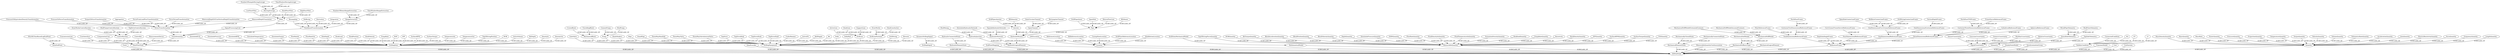 strict digraph  {
AccelerationQuantity;
ActiveLine;
ActivePit;
ActiveVolume;
Aggregation;
Annular;
AreaQuantity;
BHAAnnular;
BHAInner;
BandPassFilter;
BellNipple;
Bit;
BitDepth;
BitReferenceLocation;
BitTorqueQuantity;
BlockAccelerationQuantity;
BlockPositionQuantity;
BlockVelocityQuantity;
Buffering;
CartesianThreeDimensionalReferenceFrame;
CartesianTwoDimensionalReferenceFrame;
CasingShoeLocation;
CementPump;
Clock;
ComputationUnit;
ConnectedCondition;
ControlSystem;
Controller;
CrownBlock;
CurviLinearFrenetSerretReferenceFrame;
CylindricalReferenceFrame;
DDHubNode;
DataEndPoint;
DataFlowNode;
DataProvider;
DeadLine;
DeadLineAnchor;
DensityIn;
DensityOut;
DepthAndAngleFrame;
DepthQuantity;
Derivation;
DirectTransformation;
Dolly;
DollyRail;
DownHoleTelemetry;
DownholeECD;
DownholeHydraulicNetwork;
DownholePressure;
DownholePressureQuantity;
DownholeRPM;
DownholeTemperature;
DownholeTorque;
DrawWorks;
DrawWorksControlSystem;
DrillFloorReferenceLocation;
DrillLine;
DrillLineFastener;
DrillPipesAnnular;
DrillPipesInner;
DrillStemMechanicalModel;
DrillString;
DrillStringCenterLineFrame;
DrillingData;
DrillingEquipment;
DrillingSignal;
DynamicDrillingSignal;
EMWQuantity;
EQ;
ElectricResistivityQuantity;
Elevator;
EndPointMapping;
Filter;
FlowRateIn;
FlowRateOut;
FlowRateQuantity;
FluidDensityInQuantity;
FluidTemperatureInQuantity;
ForceFromLoadPinsTransformation;
ForceQuantity;
ForceToLoadTransformation;
FormationPorosityQuantity;
FourDimensionalReferenceFrame;
FrenetSerretReferenceFrame;
FrequencyQuantity;
GT;
GateValve;
GaussianUncertainty;
GenericUncertainty;
HighPassFilter;
HoleBottomLocation;
HoleDepth;
HookLoad;
HookPosition;
HookVelocity;
HookloadQuantity;
HydraulicBranch;
HydraulicConnectedState;
HydraulicElementState;
HydraulicJunction;
HydraulicLogicalElement;
HydraulicNetwork;
Integration;
LT;
LWDLocation;
LengthQuantity;
Location;
LowPassFilter;
MassDensityQuantity;
MassQuantity;
MassRate;
MathematicalModel;
MeasurableQuantity;
MeasurableQuantityUnitAssociation;
MeasuredDepthToTrueVerticalDepthTransformation;
MeasuredDepthTranslation;
MeasurementDevice;
MechanicalBlock;
MechanicalElementState;
MechanicalLogicalElement;
MechanicalSoftModel;
MechanicalStiffModel;
MechanicalStiffModelAssumedContacts;
MechanicalStiffModelEstimatedContacts;
MechanicalStiffnessType;
MechanicallyClosedState;
MechanicallyConnectedState;
MinMaxUncertainty;
MovingAverage;
MudMixing;
MudPulseTelemetry;
MudPump;
MudPumpsControlSystem;
NorthEastFrame;
NorthEastTVDFrame;
NumberOfItemsRangeExtraction;
NumberOfSampleMovingAverage;
OneDimensionalCartesianReferenceFrame;
OneDimensionalCurviLinearReferenceFrame;
OneDimensionalReferenceFrame;
OpenChannel;
OpenHole;
OpenHoleCenterLineFrame;
Pipe;
PolarReferenceFrame;
PowerQuantity;
PressureQuantity;
PressureToEquivalentDensityTransformation;
PressureToForceTransformation;
ProportionQuantity;
Pump;
PumpRate;
PumpRateQuantity;
Quantity;
ROP;
RangeExtraction;
RectangularChannel;
ReferenceFrame;
ReferenceLocation;
RelativeUncertainty;
Resampling;
Resistivity;
ReturnFlowLine;
RockDensityQuantity;
SPP;
SPPQuantity;
SemiCircularChannel;
SensorUncertainty;
ShaleShakers;
SignalProcessingUnit;
SignalUncertainty;
Slips;
SphericalReferenceFrame;
StandPipe;
SteadyStateModel;
SupportLine;
SurfaceRPM;
SurfaceRPMQuantity;
SurfaceTorque;
SurfaceTorqueQuantity;
SynchronizationGroup;
TVDQuantity;
Telemetry;
TemperatureIn;
TemperatureOut;
TemperatureQuantity;
ThreeDimensionalReferenceFrame;
ThreeWayManifold;
ThreeWayValve;
ThreeWayValveInternalValve;
TimeBasedTransformation;
TimeWindowMovingAverage;
TimeWindowRangeExtraction;
TopDrive;
TopDriveBody;
TopDriveControlSystem;
TopDriveHook;
TopDriveShaft;
TopOfStringForceQuantity;
TopOfStringPosition;
TopSideTelemetry;
TopsideHydraulicNetwork;
TorqueQuantity;
TorqueToForceTransformation;
Transformation;
TransientModel;
TransmissionLine;
TravellingBlock;
TwoDimensionalReferenceFrame;
UnderReamer;
Unit;
UnitSystem;
UserInterface;
ValidityCondition;
VelocityQuantity;
VerticalDepthFrame;
VolumeQuantity;
VolumetricRateQuantity;
WOB;
WOBQuantity;
WellboreCenterLineFrame;
WiredPipeTelemetry;
WitsMLTimeBasedLogEndPoint;
AccelerationQuantity -> Quantity  [label=SUBCLASS_OF];
ActiveLine -> DrillLine  [label=SUBCLASS_OF];
ActivePit -> DrillingEquipment  [label=SUBCLASS_OF];
ActiveVolume -> DrillingData  [label=SUBCLASS_OF];
Aggregation -> DirectTransformation  [label=SUBCLASS_OF];
Annular -> HydraulicBranch  [label=SUBCLASS_OF];
AreaQuantity -> Quantity  [label=SUBCLASS_OF];
BHAAnnular -> Annular  [label=SUBCLASS_OF];
BHAInner -> Pipe  [label=SUBCLASS_OF];
BandPassFilter -> Filter  [label=SUBCLASS_OF];
BellNipple -> DrillingEquipment  [label=SUBCLASS_OF];
Bit -> DrillingEquipment  [label=SUBCLASS_OF];
BitDepth -> DrillingData  [label=SUBCLASS_OF];
BitReferenceLocation -> Location  [label=SUBCLASS_OF];
BitTorqueQuantity -> MeasurableQuantity  [label=SUBCLASS_OF];
BlockAccelerationQuantity -> MeasurableQuantity  [label=SUBCLASS_OF];
BlockPositionQuantity -> MeasurableQuantity  [label=SUBCLASS_OF];
BlockVelocityQuantity -> MeasurableQuantity  [label=SUBCLASS_OF];
Buffering -> TimeBasedTransformation  [label=SUBCLASS_OF];
CartesianThreeDimensionalReferenceFrame -> ThreeDimensionalReferenceFrame  [label=SUBCLASS_OF];
CartesianTwoDimensionalReferenceFrame -> TwoDimensionalReferenceFrame  [label=SUBCLASS_OF];
CasingShoeLocation -> Location  [label=SUBCLASS_OF];
CementPump -> Pump  [label=SUBCLASS_OF];
Clock -> DDHubNode  [label=SUBCLASS_OF];
ComputationUnit -> DataFlowNode  [label=SUBCLASS_OF];
ConnectedCondition -> ValidityCondition  [label=SUBCLASS_OF];
ControlSystem -> DataFlowNode  [label=SUBCLASS_OF];
Controller -> DataFlowNode  [label=SUBCLASS_OF];
CrownBlock -> MechanicalBlock  [label=SUBCLASS_OF];
CurviLinearFrenetSerretReferenceFrame -> FourDimensionalReferenceFrame  [label=SUBCLASS_OF];
CylindricalReferenceFrame -> ThreeDimensionalReferenceFrame  [label=SUBCLASS_OF];
DataEndPoint -> DDHubNode  [label=SUBCLASS_OF];
DataFlowNode -> DDHubNode  [label=SUBCLASS_OF];
DataProvider -> DDHubNode  [label=SUBCLASS_OF];
DeadLine -> DrillLine  [label=SUBCLASS_OF];
DeadLineAnchor -> DrillLineFastener  [label=SUBCLASS_OF];
DensityIn -> DrillingData  [label=SUBCLASS_OF];
DensityOut -> DrillingData  [label=SUBCLASS_OF];
DepthAndAngleFrame -> ReferenceFrame  [label=SUBCLASS_OF];
DepthQuantity -> MeasurableQuantity  [label=SUBCLASS_OF];
Derivation -> TimeBasedTransformation  [label=SUBCLASS_OF];
DirectTransformation -> Transformation  [label=SUBCLASS_OF];
Dolly -> DrillingEquipment  [label=SUBCLASS_OF];
DollyRail -> DrillingEquipment  [label=SUBCLASS_OF];
DownHoleTelemetry -> Telemetry  [label=SUBCLASS_OF];
DownholeECD -> DrillingData  [label=SUBCLASS_OF];
DownholeHydraulicNetwork -> HydraulicNetwork  [label=SUBCLASS_OF];
DownholePressure -> DrillingData  [label=SUBCLASS_OF];
DownholePressureQuantity -> MeasurableQuantity  [label=SUBCLASS_OF];
DownholeRPM -> DrillingData  [label=SUBCLASS_OF];
DownholeTemperature -> DrillingData  [label=SUBCLASS_OF];
DownholeTorque -> DrillingData  [label=SUBCLASS_OF];
DrawWorks -> DrillLineFastener  [label=SUBCLASS_OF];
DrawWorksControlSystem -> ControlSystem  [label=SUBCLASS_OF];
DrillFloorReferenceLocation -> Location  [label=SUBCLASS_OF];
DrillLine -> DrillingEquipment  [label=SUBCLASS_OF];
DrillLineFastener -> DrillingEquipment  [label=SUBCLASS_OF];
DrillPipesAnnular -> Annular  [label=SUBCLASS_OF];
DrillPipesInner -> Pipe  [label=SUBCLASS_OF];
DrillStemMechanicalModel -> MathematicalModel  [label=SUBCLASS_OF];
DrillString -> DrillingEquipment  [label=SUBCLASS_OF];
DrillStringCenterLineFrame -> OneDimensionalCurviLinearReferenceFrame  [label=SUBCLASS_OF];
DrillingData -> DDHubNode  [label=SUBCLASS_OF];
DrillingEquipment -> DDHubNode  [label=SUBCLASS_OF];
DrillingSignal -> DDHubNode  [label=SUBCLASS_OF];
DynamicDrillingSignal -> DrillingSignal  [label=SUBCLASS_OF];
EMWQuantity -> MeasurableQuantity  [label=SUBCLASS_OF];
EQ -> ValidityCondition  [label=SUBCLASS_OF];
ElectricResistivityQuantity -> Quantity  [label=SUBCLASS_OF];
Elevator -> DrillingEquipment  [label=SUBCLASS_OF];
EndPointMapping -> DDHubNode  [label=SUBCLASS_OF];
Filter -> SignalProcessingUnit  [label=SUBCLASS_OF];
FlowRateIn -> DrillingData  [label=SUBCLASS_OF];
FlowRateOut -> DrillingData  [label=SUBCLASS_OF];
FlowRateQuantity -> MeasurableQuantity  [label=SUBCLASS_OF];
FluidDensityInQuantity -> MeasurableQuantity  [label=SUBCLASS_OF];
FluidTemperatureInQuantity -> MeasurableQuantity  [label=SUBCLASS_OF];
ForceFromLoadPinsTransformation -> DirectTransformation  [label=SUBCLASS_OF];
ForceQuantity -> Quantity  [label=SUBCLASS_OF];
ForceToLoadTransformation -> DirectTransformation  [label=SUBCLASS_OF];
FormationPorosityQuantity -> MeasurableQuantity  [label=SUBCLASS_OF];
FourDimensionalReferenceFrame -> ReferenceFrame  [label=SUBCLASS_OF];
FrenetSerretReferenceFrame -> CartesianThreeDimensionalReferenceFrame  [label=SUBCLASS_OF];
FrequencyQuantity -> Quantity  [label=SUBCLASS_OF];
GT -> ValidityCondition  [label=SUBCLASS_OF];
GateValve -> DrillingEquipment  [label=SUBCLASS_OF];
GaussianUncertainty -> SignalUncertainty  [label=SUBCLASS_OF];
GenericUncertainty -> SignalUncertainty  [label=SUBCLASS_OF];
HighPassFilter -> Filter  [label=SUBCLASS_OF];
HoleBottomLocation -> Location  [label=SUBCLASS_OF];
HoleDepth -> DrillingData  [label=SUBCLASS_OF];
HookLoad -> DrillingData  [label=SUBCLASS_OF];
HookPosition -> DrillingData  [label=SUBCLASS_OF];
HookVelocity -> DrillingData  [label=SUBCLASS_OF];
HookloadQuantity -> MeasurableQuantity  [label=SUBCLASS_OF];
HydraulicBranch -> HydraulicLogicalElement  [label=SUBCLASS_OF];
HydraulicConnectedState -> HydraulicElementState  [label=SUBCLASS_OF];
HydraulicElementState -> DDHubNode  [label=SUBCLASS_OF];
HydraulicJunction -> HydraulicLogicalElement  [label=SUBCLASS_OF];
HydraulicLogicalElement -> DDHubNode  [label=SUBCLASS_OF];
HydraulicNetwork -> HydraulicLogicalElement  [label=SUBCLASS_OF];
Integration -> TimeBasedTransformation  [label=SUBCLASS_OF];
LT -> ValidityCondition  [label=SUBCLASS_OF];
LWDLocation -> Location  [label=SUBCLASS_OF];
LengthQuantity -> Quantity  [label=SUBCLASS_OF];
Location -> DDHubNode  [label=SUBCLASS_OF];
LowPassFilter -> Filter  [label=SUBCLASS_OF];
MassDensityQuantity -> Quantity  [label=SUBCLASS_OF];
MassQuantity -> Quantity  [label=SUBCLASS_OF];
MassRate -> Quantity  [label=SUBCLASS_OF];
MathematicalModel -> DDHubNode  [label=SUBCLASS_OF];
MeasurableQuantity -> DDHubNode  [label=SUBCLASS_OF];
MeasurableQuantityUnitAssociation -> DDHubNode  [label=SUBCLASS_OF];
MeasuredDepthToTrueVerticalDepthTransformation -> DirectTransformation  [label=SUBCLASS_OF];
MeasuredDepthTranslation -> DirectTransformation  [label=SUBCLASS_OF];
MeasurementDevice -> DataFlowNode  [label=SUBCLASS_OF];
MechanicalBlock -> DrillingEquipment  [label=SUBCLASS_OF];
MechanicalElementState -> DDHubNode  [label=SUBCLASS_OF];
MechanicalLogicalElement -> DDHubNode  [label=SUBCLASS_OF];
MechanicalSoftModel -> MechanicalStiffnessType  [label=SUBCLASS_OF];
MechanicalStiffModel -> MechanicalStiffnessType  [label=SUBCLASS_OF];
MechanicalStiffModelAssumedContacts -> MechanicalStiffModel  [label=SUBCLASS_OF];
MechanicalStiffModelEstimatedContacts -> MechanicalStiffModel  [label=SUBCLASS_OF];
MechanicalStiffnessType -> DDHubNode  [label=SUBCLASS_OF];
MechanicallyClosedState -> MechanicalElementState  [label=SUBCLASS_OF];
MechanicallyConnectedState -> MechanicalElementState  [label=SUBCLASS_OF];
MinMaxUncertainty -> SignalUncertainty  [label=SUBCLASS_OF];
MovingAverage -> Filter  [label=SUBCLASS_OF];
MudMixing -> HydraulicJunction  [label=SUBCLASS_OF];
MudPulseTelemetry -> DownHoleTelemetry  [label=SUBCLASS_OF];
MudPump -> Pump  [label=SUBCLASS_OF];
MudPumpsControlSystem -> ControlSystem  [label=SUBCLASS_OF];
NorthEastFrame -> CartesianTwoDimensionalReferenceFrame  [label=SUBCLASS_OF];
NorthEastTVDFrame -> CartesianThreeDimensionalReferenceFrame  [label=SUBCLASS_OF];
NumberOfItemsRangeExtraction -> RangeExtraction  [label=SUBCLASS_OF];
NumberOfSampleMovingAverage -> MovingAverage  [label=SUBCLASS_OF];
OneDimensionalCartesianReferenceFrame -> OneDimensionalReferenceFrame  [label=SUBCLASS_OF];
OneDimensionalCurviLinearReferenceFrame -> OneDimensionalReferenceFrame  [label=SUBCLASS_OF];
OneDimensionalReferenceFrame -> ReferenceFrame  [label=SUBCLASS_OF];
OpenChannel -> HydraulicBranch  [label=SUBCLASS_OF];
OpenHole -> Pipe  [label=SUBCLASS_OF];
OpenHoleCenterLineFrame -> OneDimensionalCurviLinearReferenceFrame  [label=SUBCLASS_OF];
Pipe -> HydraulicBranch  [label=SUBCLASS_OF];
PolarReferenceFrame -> TwoDimensionalReferenceFrame  [label=SUBCLASS_OF];
PowerQuantity -> Quantity  [label=SUBCLASS_OF];
PressureQuantity -> Quantity  [label=SUBCLASS_OF];
PressureToEquivalentDensityTransformation -> DirectTransformation  [label=SUBCLASS_OF];
PressureToForceTransformation -> DirectTransformation  [label=SUBCLASS_OF];
ProportionQuantity -> Quantity  [label=SUBCLASS_OF];
Pump -> DrillingEquipment  [label=SUBCLASS_OF];
PumpRate -> DrillingData  [label=SUBCLASS_OF];
PumpRateQuantity -> MeasurableQuantity  [label=SUBCLASS_OF];
Quantity -> DDHubNode  [label=SUBCLASS_OF];
ROP -> DrillingData  [label=SUBCLASS_OF];
RangeExtraction -> TimeBasedTransformation  [label=SUBCLASS_OF];
RectangularChannel -> OpenChannel  [label=SUBCLASS_OF];
ReferenceFrame -> DDHubNode  [label=SUBCLASS_OF];
ReferenceLocation -> Location  [label=SUBCLASS_OF];
RelativeUncertainty -> SignalUncertainty  [label=SUBCLASS_OF];
Resampling -> TimeBasedTransformation  [label=SUBCLASS_OF];
Resistivity -> MeasurableQuantity  [label=SUBCLASS_OF];
ReturnFlowLine -> Pipe  [label=SUBCLASS_OF];
RockDensityQuantity -> MeasurableQuantity  [label=SUBCLASS_OF];
SPP -> DrillingData  [label=SUBCLASS_OF];
SPPQuantity -> MeasurableQuantity  [label=SUBCLASS_OF];
SemiCircularChannel -> OpenChannel  [label=SUBCLASS_OF];
SensorUncertainty -> SignalUncertainty  [label=SUBCLASS_OF];
ShaleShakers -> DrillingEquipment  [label=SUBCLASS_OF];
SignalProcessingUnit -> Transformation  [label=SUBCLASS_OF];
SignalUncertainty -> DDHubNode  [label=SUBCLASS_OF];
Slips -> DrillingEquipment  [label=SUBCLASS_OF];
SphericalReferenceFrame -> ThreeDimensionalReferenceFrame  [label=SUBCLASS_OF];
StandPipe -> DrillingEquipment  [label=SUBCLASS_OF];
SteadyStateModel -> DDHubNode  [label=SUBCLASS_OF];
SupportLine -> DrillLine  [label=SUBCLASS_OF];
SurfaceRPM -> DrillingData  [label=SUBCLASS_OF];
SurfaceRPMQuantity -> MeasurableQuantity  [label=SUBCLASS_OF];
SurfaceTorque -> DrillingData  [label=SUBCLASS_OF];
SurfaceTorqueQuantity -> MeasurableQuantity  [label=SUBCLASS_OF];
SynchronizationGroup -> DDHubNode  [label=SUBCLASS_OF];
TVDQuantity -> MeasurableQuantity  [label=SUBCLASS_OF];
Telemetry -> DDHubNode  [label=SUBCLASS_OF];
TemperatureIn -> DrillingData  [label=SUBCLASS_OF];
TemperatureOut -> DrillingData  [label=SUBCLASS_OF];
TemperatureQuantity -> Quantity  [label=SUBCLASS_OF];
ThreeDimensionalReferenceFrame -> ReferenceFrame  [label=SUBCLASS_OF];
ThreeWayManifold -> DrillingEquipment  [label=SUBCLASS_OF];
ThreeWayValve -> DrillingEquipment  [label=SUBCLASS_OF];
ThreeWayValveInternalValve -> DrillingEquipment  [label=SUBCLASS_OF];
TimeBasedTransformation -> Transformation  [label=SUBCLASS_OF];
TimeWindowMovingAverage -> MovingAverage  [label=SUBCLASS_OF];
TimeWindowRangeExtraction -> RangeExtraction  [label=SUBCLASS_OF];
TopDrive -> DrillingEquipment  [label=SUBCLASS_OF];
TopDriveBody -> DrillingEquipment  [label=SUBCLASS_OF];
TopDriveControlSystem -> ControlSystem  [label=SUBCLASS_OF];
TopDriveHook -> DrillingEquipment  [label=SUBCLASS_OF];
TopDriveShaft -> DrillingEquipment  [label=SUBCLASS_OF];
TopOfStringForceQuantity -> MeasurableQuantity  [label=SUBCLASS_OF];
TopOfStringPosition -> DrillingData  [label=SUBCLASS_OF];
TopSideTelemetry -> Telemetry  [label=SUBCLASS_OF];
TopsideHydraulicNetwork -> HydraulicNetwork  [label=SUBCLASS_OF];
TorqueQuantity -> Quantity  [label=SUBCLASS_OF];
TorqueToForceTransformation -> DirectTransformation  [label=SUBCLASS_OF];
Transformation -> DataFlowNode  [label=SUBCLASS_OF];
TransientModel -> DDHubNode  [label=SUBCLASS_OF];
TransmissionLine -> DataFlowNode  [label=SUBCLASS_OF];
TravellingBlock -> MechanicalBlock  [label=SUBCLASS_OF];
TwoDimensionalReferenceFrame -> ReferenceFrame  [label=SUBCLASS_OF];
UnderReamer -> DrillingEquipment  [label=SUBCLASS_OF];
Unit -> DDHubNode  [label=SUBCLASS_OF];
UnitSystem -> DDHubNode  [label=SUBCLASS_OF];
UserInterface -> DataFlowNode  [label=SUBCLASS_OF];
ValidityCondition -> DDHubNode  [label=SUBCLASS_OF];
VelocityQuantity -> Quantity  [label=SUBCLASS_OF];
VerticalDepthFrame -> OneDimensionalCartesianReferenceFrame  [label=SUBCLASS_OF];
VolumeQuantity -> Quantity  [label=SUBCLASS_OF];
VolumetricRateQuantity -> Quantity  [label=SUBCLASS_OF];
WOB -> DrillingData  [label=SUBCLASS_OF];
WOBQuantity -> MeasurableQuantity  [label=SUBCLASS_OF];
WellboreCenterLineFrame -> OneDimensionalCurviLinearReferenceFrame  [label=SUBCLASS_OF];
WiredPipeTelemetry -> DownHoleTelemetry  [label=SUBCLASS_OF];
WitsMLTimeBasedLogEndPoint -> DataEndPoint  [label=SUBCLASS_OF];
}
